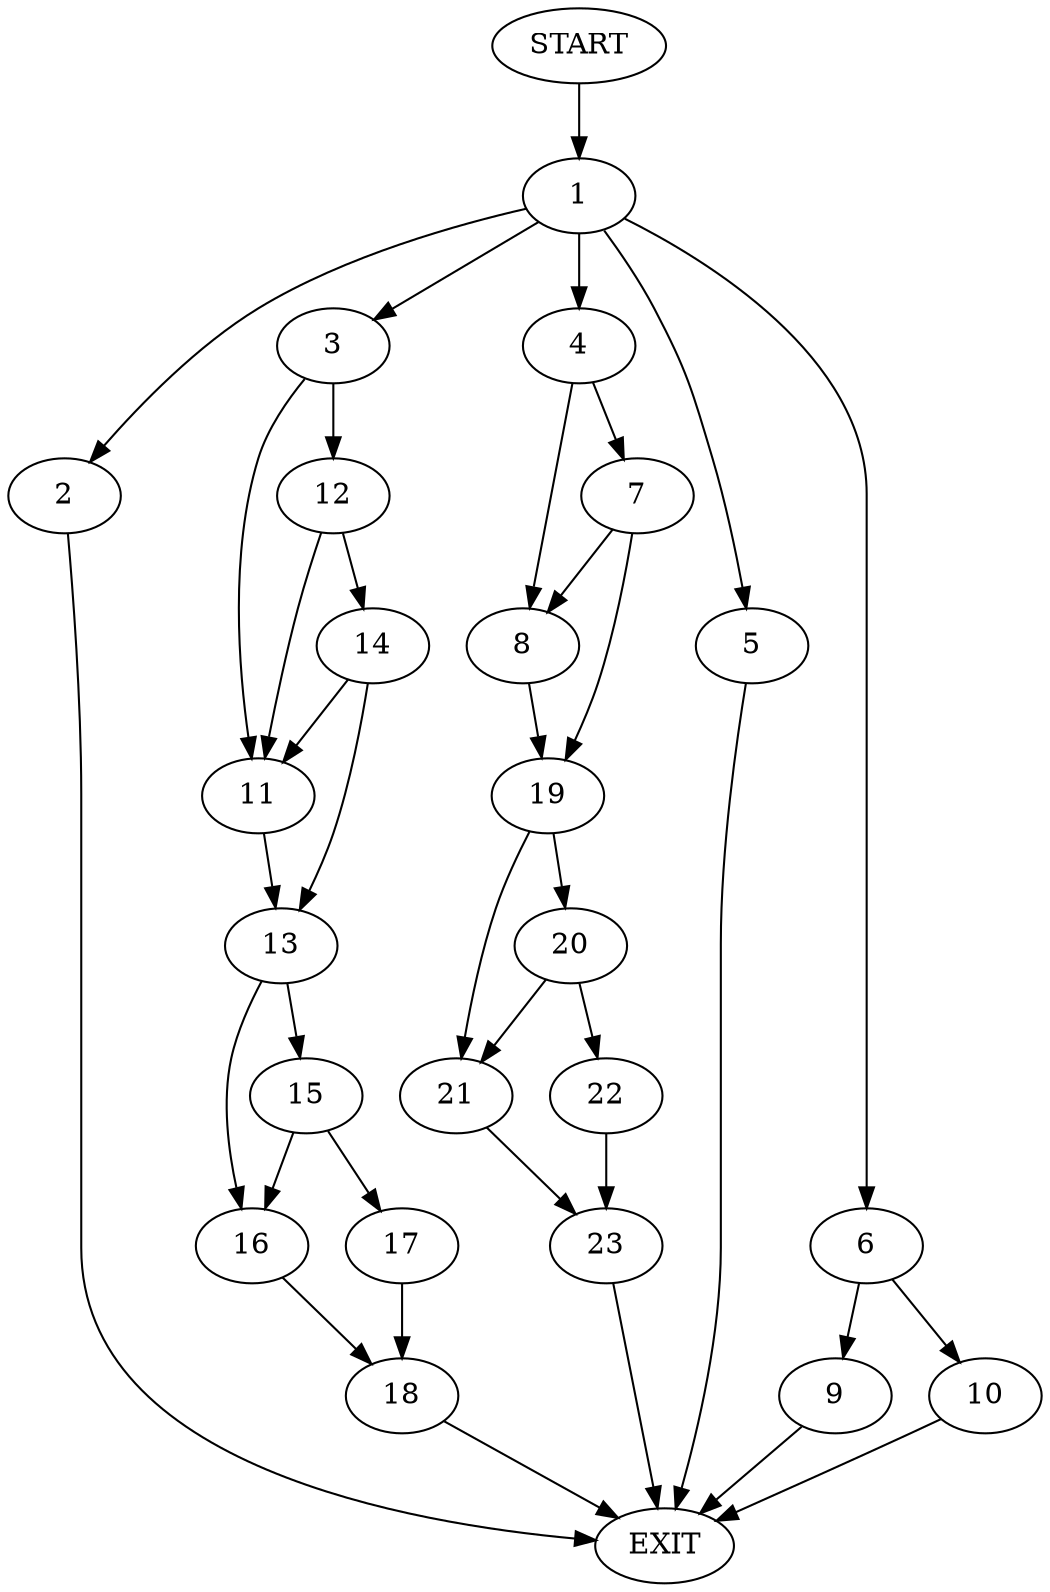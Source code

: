 digraph {
0 [label="START"]
24 [label="EXIT"]
0 -> 1
1 -> 2
1 -> 3
1 -> 4
1 -> 5
1 -> 6
4 -> 7
4 -> 8
2 -> 24
6 -> 9
6 -> 10
3 -> 11
3 -> 12
5 -> 24
9 -> 24
10 -> 24
11 -> 13
12 -> 11
12 -> 14
14 -> 11
14 -> 13
13 -> 15
13 -> 16
15 -> 16
15 -> 17
16 -> 18
17 -> 18
18 -> 24
7 -> 19
7 -> 8
8 -> 19
19 -> 20
19 -> 21
20 -> 22
20 -> 21
21 -> 23
22 -> 23
23 -> 24
}
